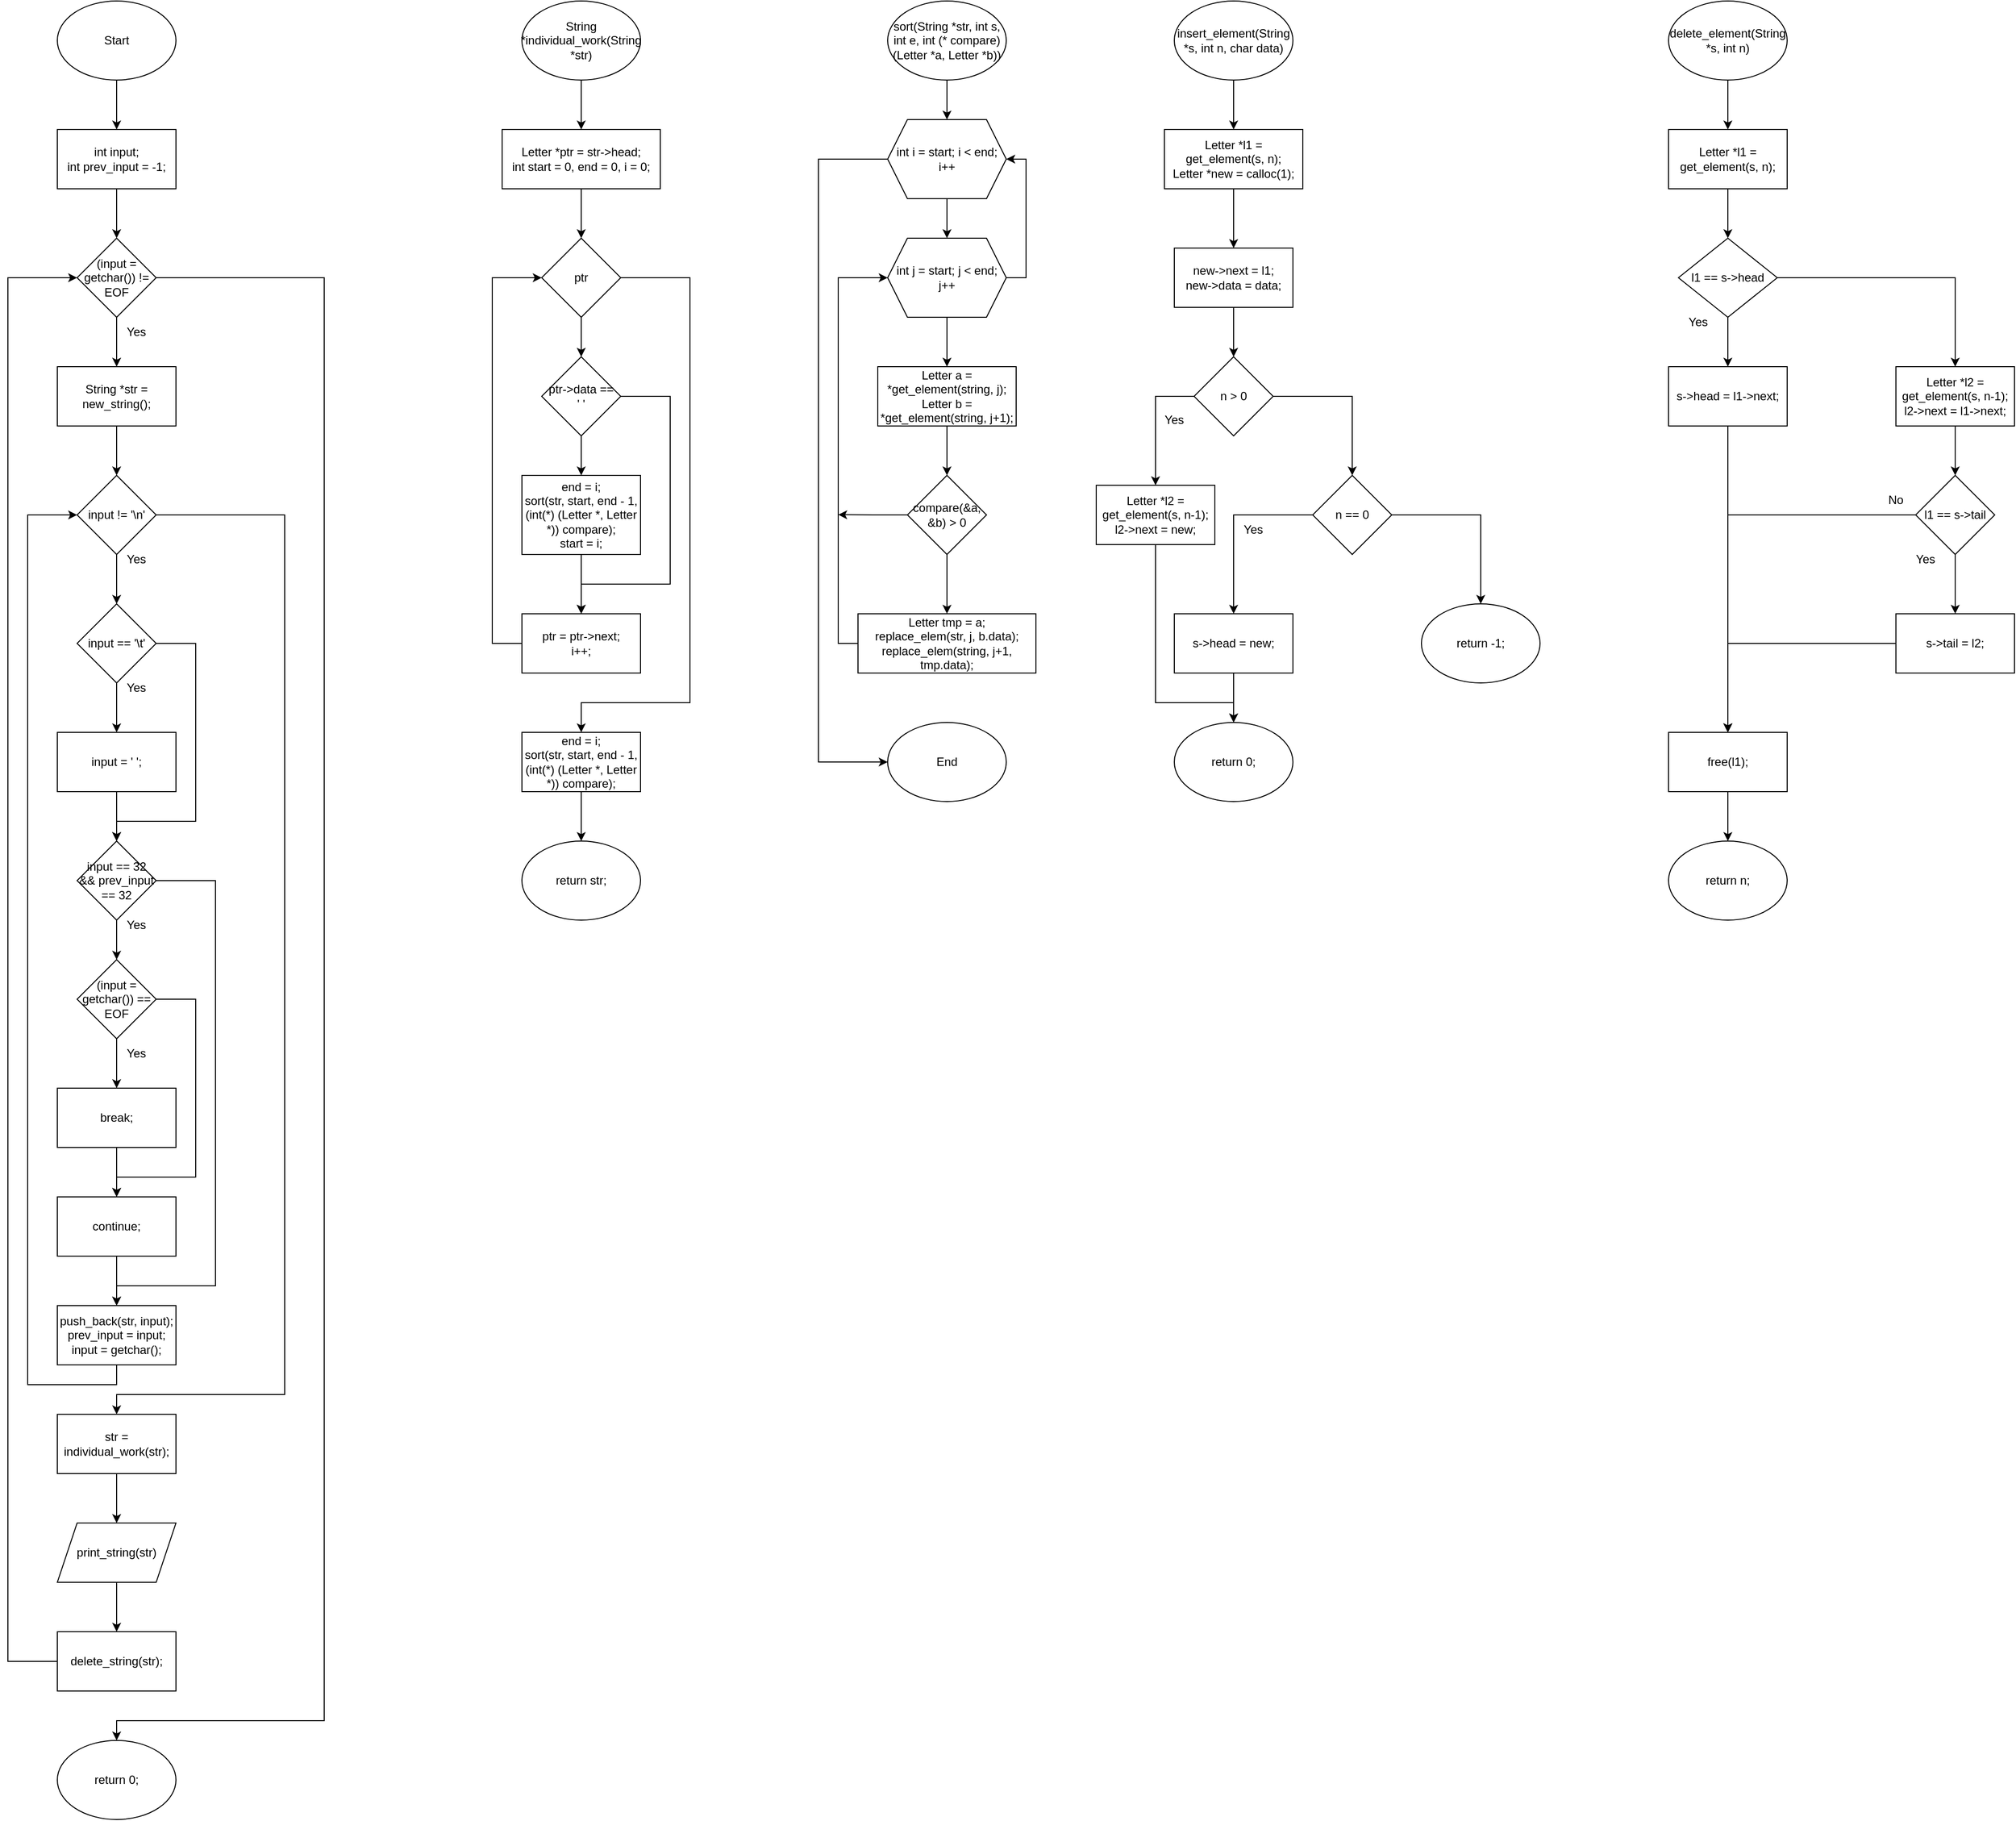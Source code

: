 <mxfile version="20.7.4" type="github">
  <diagram id="Y2vHarJacgxoCaG1EZnM" name="Страница 1">
    <mxGraphModel dx="613" dy="662" grid="1" gridSize="10" guides="1" tooltips="1" connect="1" arrows="1" fold="1" page="1" pageScale="1" pageWidth="827" pageHeight="1169" math="0" shadow="0">
      <root>
        <mxCell id="0" />
        <mxCell id="1" parent="0" />
        <mxCell id="xrbsxQGYiJHUY4e2r1St-13" value="" style="edgeStyle=orthogonalEdgeStyle;rounded=0;orthogonalLoop=1;jettySize=auto;html=1;" edge="1" parent="1" source="xrbsxQGYiJHUY4e2r1St-1" target="xrbsxQGYiJHUY4e2r1St-2">
          <mxGeometry relative="1" as="geometry" />
        </mxCell>
        <mxCell id="xrbsxQGYiJHUY4e2r1St-1" value="Start" style="ellipse;whiteSpace=wrap;html=1;" vertex="1" parent="1">
          <mxGeometry x="70" y="50" width="120" height="80" as="geometry" />
        </mxCell>
        <mxCell id="xrbsxQGYiJHUY4e2r1St-14" value="" style="edgeStyle=orthogonalEdgeStyle;rounded=0;orthogonalLoop=1;jettySize=auto;html=1;" edge="1" parent="1" source="xrbsxQGYiJHUY4e2r1St-2" target="xrbsxQGYiJHUY4e2r1St-3">
          <mxGeometry relative="1" as="geometry" />
        </mxCell>
        <mxCell id="xrbsxQGYiJHUY4e2r1St-2" value="int input;&lt;br&gt;int prev_input = -1;" style="rounded=0;whiteSpace=wrap;html=1;" vertex="1" parent="1">
          <mxGeometry x="70" y="180" width="120" height="60" as="geometry" />
        </mxCell>
        <mxCell id="xrbsxQGYiJHUY4e2r1St-15" value="" style="edgeStyle=orthogonalEdgeStyle;rounded=0;orthogonalLoop=1;jettySize=auto;html=1;" edge="1" parent="1" source="xrbsxQGYiJHUY4e2r1St-3" target="xrbsxQGYiJHUY4e2r1St-4">
          <mxGeometry relative="1" as="geometry" />
        </mxCell>
        <mxCell id="xrbsxQGYiJHUY4e2r1St-42" style="edgeStyle=orthogonalEdgeStyle;rounded=0;orthogonalLoop=1;jettySize=auto;html=1;exitX=1;exitY=0.5;exitDx=0;exitDy=0;entryX=0.5;entryY=0;entryDx=0;entryDy=0;" edge="1" parent="1" source="xrbsxQGYiJHUY4e2r1St-3" target="xrbsxQGYiJHUY4e2r1St-28">
          <mxGeometry relative="1" as="geometry">
            <Array as="points">
              <mxPoint x="340" y="330" />
              <mxPoint x="340" y="1790" />
              <mxPoint x="130" y="1790" />
            </Array>
          </mxGeometry>
        </mxCell>
        <mxCell id="xrbsxQGYiJHUY4e2r1St-3" value="(input = getchar()) != EOF" style="rhombus;whiteSpace=wrap;html=1;" vertex="1" parent="1">
          <mxGeometry x="90" y="290" width="80" height="80" as="geometry" />
        </mxCell>
        <mxCell id="xrbsxQGYiJHUY4e2r1St-16" value="" style="edgeStyle=orthogonalEdgeStyle;rounded=0;orthogonalLoop=1;jettySize=auto;html=1;" edge="1" parent="1" source="xrbsxQGYiJHUY4e2r1St-4" target="xrbsxQGYiJHUY4e2r1St-5">
          <mxGeometry relative="1" as="geometry" />
        </mxCell>
        <mxCell id="xrbsxQGYiJHUY4e2r1St-4" value="String *str = new_string();" style="rounded=0;whiteSpace=wrap;html=1;" vertex="1" parent="1">
          <mxGeometry x="70" y="420" width="120" height="60" as="geometry" />
        </mxCell>
        <mxCell id="xrbsxQGYiJHUY4e2r1St-17" value="" style="edgeStyle=orthogonalEdgeStyle;rounded=0;orthogonalLoop=1;jettySize=auto;html=1;" edge="1" parent="1" source="xrbsxQGYiJHUY4e2r1St-5" target="xrbsxQGYiJHUY4e2r1St-6">
          <mxGeometry relative="1" as="geometry" />
        </mxCell>
        <mxCell id="xrbsxQGYiJHUY4e2r1St-38" style="edgeStyle=orthogonalEdgeStyle;rounded=0;orthogonalLoop=1;jettySize=auto;html=1;exitX=1;exitY=0.5;exitDx=0;exitDy=0;entryX=0.5;entryY=0;entryDx=0;entryDy=0;" edge="1" parent="1" source="xrbsxQGYiJHUY4e2r1St-5" target="xrbsxQGYiJHUY4e2r1St-25">
          <mxGeometry relative="1" as="geometry">
            <Array as="points">
              <mxPoint x="300" y="570" />
              <mxPoint x="300" y="1460" />
              <mxPoint x="130" y="1460" />
            </Array>
          </mxGeometry>
        </mxCell>
        <mxCell id="xrbsxQGYiJHUY4e2r1St-5" value="input != &#39;\n&#39;" style="rhombus;whiteSpace=wrap;html=1;" vertex="1" parent="1">
          <mxGeometry x="90" y="530" width="80" height="80" as="geometry" />
        </mxCell>
        <mxCell id="xrbsxQGYiJHUY4e2r1St-8" value="" style="edgeStyle=orthogonalEdgeStyle;rounded=0;orthogonalLoop=1;jettySize=auto;html=1;" edge="1" parent="1" source="xrbsxQGYiJHUY4e2r1St-6" target="xrbsxQGYiJHUY4e2r1St-7">
          <mxGeometry relative="1" as="geometry" />
        </mxCell>
        <mxCell id="xrbsxQGYiJHUY4e2r1St-18" style="edgeStyle=orthogonalEdgeStyle;rounded=0;orthogonalLoop=1;jettySize=auto;html=1;exitX=1;exitY=0.5;exitDx=0;exitDy=0;entryX=0.5;entryY=0;entryDx=0;entryDy=0;" edge="1" parent="1" source="xrbsxQGYiJHUY4e2r1St-6" target="xrbsxQGYiJHUY4e2r1St-9">
          <mxGeometry relative="1" as="geometry">
            <Array as="points">
              <mxPoint x="210" y="700" />
              <mxPoint x="210" y="880" />
              <mxPoint x="130" y="880" />
            </Array>
          </mxGeometry>
        </mxCell>
        <mxCell id="xrbsxQGYiJHUY4e2r1St-6" value="input == &#39;\t&#39;" style="rhombus;whiteSpace=wrap;html=1;" vertex="1" parent="1">
          <mxGeometry x="90" y="660" width="80" height="80" as="geometry" />
        </mxCell>
        <mxCell id="xrbsxQGYiJHUY4e2r1St-19" value="" style="edgeStyle=orthogonalEdgeStyle;rounded=0;orthogonalLoop=1;jettySize=auto;html=1;" edge="1" parent="1" source="xrbsxQGYiJHUY4e2r1St-7" target="xrbsxQGYiJHUY4e2r1St-9">
          <mxGeometry relative="1" as="geometry" />
        </mxCell>
        <mxCell id="xrbsxQGYiJHUY4e2r1St-7" value="input = &#39; &#39;;" style="rounded=0;whiteSpace=wrap;html=1;" vertex="1" parent="1">
          <mxGeometry x="70" y="790" width="120" height="60" as="geometry" />
        </mxCell>
        <mxCell id="xrbsxQGYiJHUY4e2r1St-20" value="" style="edgeStyle=orthogonalEdgeStyle;rounded=0;orthogonalLoop=1;jettySize=auto;html=1;" edge="1" parent="1" source="xrbsxQGYiJHUY4e2r1St-9" target="xrbsxQGYiJHUY4e2r1St-10">
          <mxGeometry relative="1" as="geometry" />
        </mxCell>
        <mxCell id="xrbsxQGYiJHUY4e2r1St-33" style="edgeStyle=orthogonalEdgeStyle;rounded=0;orthogonalLoop=1;jettySize=auto;html=1;exitX=1;exitY=0.5;exitDx=0;exitDy=0;entryX=0.5;entryY=0;entryDx=0;entryDy=0;" edge="1" parent="1" source="xrbsxQGYiJHUY4e2r1St-9" target="xrbsxQGYiJHUY4e2r1St-24">
          <mxGeometry relative="1" as="geometry">
            <Array as="points">
              <mxPoint x="230" y="940" />
              <mxPoint x="230" y="1350" />
              <mxPoint x="130" y="1350" />
            </Array>
          </mxGeometry>
        </mxCell>
        <mxCell id="xrbsxQGYiJHUY4e2r1St-9" value="input == 32 &amp;amp;&amp;amp; prev_input == 32" style="rhombus;whiteSpace=wrap;html=1;" vertex="1" parent="1">
          <mxGeometry x="90" y="900" width="80" height="80" as="geometry" />
        </mxCell>
        <mxCell id="xrbsxQGYiJHUY4e2r1St-21" value="" style="edgeStyle=orthogonalEdgeStyle;rounded=0;orthogonalLoop=1;jettySize=auto;html=1;" edge="1" parent="1" source="xrbsxQGYiJHUY4e2r1St-10" target="xrbsxQGYiJHUY4e2r1St-11">
          <mxGeometry relative="1" as="geometry" />
        </mxCell>
        <mxCell id="xrbsxQGYiJHUY4e2r1St-22" style="edgeStyle=orthogonalEdgeStyle;rounded=0;orthogonalLoop=1;jettySize=auto;html=1;exitX=1;exitY=0.5;exitDx=0;exitDy=0;entryX=0.5;entryY=0;entryDx=0;entryDy=0;" edge="1" parent="1" source="xrbsxQGYiJHUY4e2r1St-10" target="xrbsxQGYiJHUY4e2r1St-12">
          <mxGeometry relative="1" as="geometry">
            <Array as="points">
              <mxPoint x="210" y="1060" />
              <mxPoint x="210" y="1240" />
              <mxPoint x="130" y="1240" />
            </Array>
          </mxGeometry>
        </mxCell>
        <mxCell id="xrbsxQGYiJHUY4e2r1St-10" value="(input = getchar()) == EOF" style="rhombus;whiteSpace=wrap;html=1;" vertex="1" parent="1">
          <mxGeometry x="90" y="1020" width="80" height="80" as="geometry" />
        </mxCell>
        <mxCell id="xrbsxQGYiJHUY4e2r1St-23" value="" style="edgeStyle=orthogonalEdgeStyle;rounded=0;orthogonalLoop=1;jettySize=auto;html=1;" edge="1" parent="1" source="xrbsxQGYiJHUY4e2r1St-11" target="xrbsxQGYiJHUY4e2r1St-12">
          <mxGeometry relative="1" as="geometry" />
        </mxCell>
        <mxCell id="xrbsxQGYiJHUY4e2r1St-11" value="break;" style="rounded=0;whiteSpace=wrap;html=1;" vertex="1" parent="1">
          <mxGeometry x="70" y="1150" width="120" height="60" as="geometry" />
        </mxCell>
        <mxCell id="xrbsxQGYiJHUY4e2r1St-34" value="" style="edgeStyle=orthogonalEdgeStyle;rounded=0;orthogonalLoop=1;jettySize=auto;html=1;" edge="1" parent="1" source="xrbsxQGYiJHUY4e2r1St-12" target="xrbsxQGYiJHUY4e2r1St-24">
          <mxGeometry relative="1" as="geometry" />
        </mxCell>
        <mxCell id="xrbsxQGYiJHUY4e2r1St-12" value="continue;" style="rounded=0;whiteSpace=wrap;html=1;" vertex="1" parent="1">
          <mxGeometry x="70" y="1260" width="120" height="60" as="geometry" />
        </mxCell>
        <mxCell id="xrbsxQGYiJHUY4e2r1St-37" style="edgeStyle=orthogonalEdgeStyle;rounded=0;orthogonalLoop=1;jettySize=auto;html=1;exitX=0.5;exitY=1;exitDx=0;exitDy=0;entryX=0;entryY=0.5;entryDx=0;entryDy=0;" edge="1" parent="1" source="xrbsxQGYiJHUY4e2r1St-24" target="xrbsxQGYiJHUY4e2r1St-5">
          <mxGeometry relative="1" as="geometry">
            <Array as="points">
              <mxPoint x="130" y="1450" />
              <mxPoint x="40" y="1450" />
              <mxPoint x="40" y="570" />
            </Array>
          </mxGeometry>
        </mxCell>
        <mxCell id="xrbsxQGYiJHUY4e2r1St-24" value="push_back(str, input);&lt;br&gt;prev_input = input;&lt;br&gt;input = getchar();" style="rounded=0;whiteSpace=wrap;html=1;" vertex="1" parent="1">
          <mxGeometry x="70" y="1370" width="120" height="60" as="geometry" />
        </mxCell>
        <mxCell id="xrbsxQGYiJHUY4e2r1St-39" value="" style="edgeStyle=orthogonalEdgeStyle;rounded=0;orthogonalLoop=1;jettySize=auto;html=1;" edge="1" parent="1" source="xrbsxQGYiJHUY4e2r1St-25" target="xrbsxQGYiJHUY4e2r1St-26">
          <mxGeometry relative="1" as="geometry" />
        </mxCell>
        <mxCell id="xrbsxQGYiJHUY4e2r1St-25" value="str = individual_work(str);" style="rounded=0;whiteSpace=wrap;html=1;" vertex="1" parent="1">
          <mxGeometry x="70" y="1480" width="120" height="60" as="geometry" />
        </mxCell>
        <mxCell id="xrbsxQGYiJHUY4e2r1St-40" value="" style="edgeStyle=orthogonalEdgeStyle;rounded=0;orthogonalLoop=1;jettySize=auto;html=1;" edge="1" parent="1" source="xrbsxQGYiJHUY4e2r1St-26" target="xrbsxQGYiJHUY4e2r1St-27">
          <mxGeometry relative="1" as="geometry" />
        </mxCell>
        <mxCell id="xrbsxQGYiJHUY4e2r1St-26" value="print_string(str)" style="shape=parallelogram;perimeter=parallelogramPerimeter;whiteSpace=wrap;html=1;fixedSize=1;" vertex="1" parent="1">
          <mxGeometry x="70" y="1590" width="120" height="60" as="geometry" />
        </mxCell>
        <mxCell id="xrbsxQGYiJHUY4e2r1St-41" style="edgeStyle=orthogonalEdgeStyle;rounded=0;orthogonalLoop=1;jettySize=auto;html=1;exitX=0;exitY=0.5;exitDx=0;exitDy=0;entryX=0;entryY=0.5;entryDx=0;entryDy=0;" edge="1" parent="1" source="xrbsxQGYiJHUY4e2r1St-27" target="xrbsxQGYiJHUY4e2r1St-3">
          <mxGeometry relative="1" as="geometry">
            <Array as="points">
              <mxPoint x="20" y="1730" />
              <mxPoint x="20" y="330" />
            </Array>
          </mxGeometry>
        </mxCell>
        <mxCell id="xrbsxQGYiJHUY4e2r1St-27" value="delete_string(str);" style="rounded=0;whiteSpace=wrap;html=1;" vertex="1" parent="1">
          <mxGeometry x="70" y="1700" width="120" height="60" as="geometry" />
        </mxCell>
        <mxCell id="xrbsxQGYiJHUY4e2r1St-28" value="return 0;" style="ellipse;whiteSpace=wrap;html=1;" vertex="1" parent="1">
          <mxGeometry x="70" y="1810" width="120" height="80" as="geometry" />
        </mxCell>
        <mxCell id="xrbsxQGYiJHUY4e2r1St-29" value="Yes" style="text;html=1;strokeColor=none;fillColor=none;align=center;verticalAlign=middle;whiteSpace=wrap;rounded=0;" vertex="1" parent="1">
          <mxGeometry x="120" y="730" width="60" height="30" as="geometry" />
        </mxCell>
        <mxCell id="xrbsxQGYiJHUY4e2r1St-30" value="Yes" style="text;html=1;strokeColor=none;fillColor=none;align=center;verticalAlign=middle;whiteSpace=wrap;rounded=0;" vertex="1" parent="1">
          <mxGeometry x="120" y="600" width="60" height="30" as="geometry" />
        </mxCell>
        <mxCell id="xrbsxQGYiJHUY4e2r1St-31" value="Yes" style="text;html=1;strokeColor=none;fillColor=none;align=center;verticalAlign=middle;whiteSpace=wrap;rounded=0;" vertex="1" parent="1">
          <mxGeometry x="120" y="370" width="60" height="30" as="geometry" />
        </mxCell>
        <mxCell id="xrbsxQGYiJHUY4e2r1St-35" value="Yes" style="text;html=1;strokeColor=none;fillColor=none;align=center;verticalAlign=middle;whiteSpace=wrap;rounded=0;" vertex="1" parent="1">
          <mxGeometry x="120" y="970" width="60" height="30" as="geometry" />
        </mxCell>
        <mxCell id="xrbsxQGYiJHUY4e2r1St-36" value="Yes" style="text;html=1;strokeColor=none;fillColor=none;align=center;verticalAlign=middle;whiteSpace=wrap;rounded=0;" vertex="1" parent="1">
          <mxGeometry x="120" y="1100" width="60" height="30" as="geometry" />
        </mxCell>
        <mxCell id="xrbsxQGYiJHUY4e2r1St-52" value="" style="edgeStyle=orthogonalEdgeStyle;rounded=0;orthogonalLoop=1;jettySize=auto;html=1;" edge="1" parent="1" source="xrbsxQGYiJHUY4e2r1St-43" target="xrbsxQGYiJHUY4e2r1St-44">
          <mxGeometry relative="1" as="geometry" />
        </mxCell>
        <mxCell id="xrbsxQGYiJHUY4e2r1St-43" value="String *individual_work(String *str)" style="ellipse;whiteSpace=wrap;html=1;" vertex="1" parent="1">
          <mxGeometry x="540" y="50" width="120" height="80" as="geometry" />
        </mxCell>
        <mxCell id="xrbsxQGYiJHUY4e2r1St-53" value="" style="edgeStyle=orthogonalEdgeStyle;rounded=0;orthogonalLoop=1;jettySize=auto;html=1;" edge="1" parent="1" source="xrbsxQGYiJHUY4e2r1St-44" target="xrbsxQGYiJHUY4e2r1St-45">
          <mxGeometry relative="1" as="geometry" />
        </mxCell>
        <mxCell id="xrbsxQGYiJHUY4e2r1St-44" value="Letter *ptr = str-&amp;gt;head;&lt;br&gt;int start = 0, end = 0, i = 0;" style="rounded=0;whiteSpace=wrap;html=1;" vertex="1" parent="1">
          <mxGeometry x="520" y="180" width="160" height="60" as="geometry" />
        </mxCell>
        <mxCell id="xrbsxQGYiJHUY4e2r1St-51" value="" style="edgeStyle=orthogonalEdgeStyle;rounded=0;orthogonalLoop=1;jettySize=auto;html=1;" edge="1" parent="1" source="xrbsxQGYiJHUY4e2r1St-45" target="xrbsxQGYiJHUY4e2r1St-46">
          <mxGeometry relative="1" as="geometry" />
        </mxCell>
        <mxCell id="xrbsxQGYiJHUY4e2r1St-57" style="edgeStyle=orthogonalEdgeStyle;rounded=0;orthogonalLoop=1;jettySize=auto;html=1;exitX=1;exitY=0.5;exitDx=0;exitDy=0;entryX=0.5;entryY=0;entryDx=0;entryDy=0;" edge="1" parent="1" source="xrbsxQGYiJHUY4e2r1St-45" target="xrbsxQGYiJHUY4e2r1St-56">
          <mxGeometry relative="1" as="geometry">
            <Array as="points">
              <mxPoint x="710" y="330" />
              <mxPoint x="710" y="760" />
              <mxPoint x="600" y="760" />
            </Array>
          </mxGeometry>
        </mxCell>
        <mxCell id="xrbsxQGYiJHUY4e2r1St-45" value="ptr" style="rhombus;whiteSpace=wrap;html=1;" vertex="1" parent="1">
          <mxGeometry x="560" y="290" width="80" height="80" as="geometry" />
        </mxCell>
        <mxCell id="xrbsxQGYiJHUY4e2r1St-48" value="" style="edgeStyle=orthogonalEdgeStyle;rounded=0;orthogonalLoop=1;jettySize=auto;html=1;" edge="1" parent="1" source="xrbsxQGYiJHUY4e2r1St-46" target="xrbsxQGYiJHUY4e2r1St-47">
          <mxGeometry relative="1" as="geometry" />
        </mxCell>
        <mxCell id="xrbsxQGYiJHUY4e2r1St-50" style="edgeStyle=orthogonalEdgeStyle;rounded=0;orthogonalLoop=1;jettySize=auto;html=1;exitX=1;exitY=0.5;exitDx=0;exitDy=0;entryX=0.5;entryY=0;entryDx=0;entryDy=0;" edge="1" parent="1" source="xrbsxQGYiJHUY4e2r1St-46" target="xrbsxQGYiJHUY4e2r1St-49">
          <mxGeometry relative="1" as="geometry">
            <Array as="points">
              <mxPoint x="690" y="450" />
              <mxPoint x="690" y="640" />
              <mxPoint x="600" y="640" />
            </Array>
          </mxGeometry>
        </mxCell>
        <mxCell id="xrbsxQGYiJHUY4e2r1St-46" value="ptr-&amp;gt;data ==&lt;br&gt;&#39; &#39;" style="rhombus;whiteSpace=wrap;html=1;" vertex="1" parent="1">
          <mxGeometry x="560" y="410" width="80" height="80" as="geometry" />
        </mxCell>
        <mxCell id="xrbsxQGYiJHUY4e2r1St-54" value="" style="edgeStyle=orthogonalEdgeStyle;rounded=0;orthogonalLoop=1;jettySize=auto;html=1;" edge="1" parent="1" source="xrbsxQGYiJHUY4e2r1St-47" target="xrbsxQGYiJHUY4e2r1St-49">
          <mxGeometry relative="1" as="geometry" />
        </mxCell>
        <mxCell id="xrbsxQGYiJHUY4e2r1St-47" value="end = i;&lt;br&gt;sort(str, start, end - 1, (int(*) (Letter *, Letter *)) compare);&lt;br&gt;start = i;" style="rounded=0;whiteSpace=wrap;html=1;" vertex="1" parent="1">
          <mxGeometry x="540" y="530" width="120" height="80" as="geometry" />
        </mxCell>
        <mxCell id="xrbsxQGYiJHUY4e2r1St-55" style="edgeStyle=orthogonalEdgeStyle;rounded=0;orthogonalLoop=1;jettySize=auto;html=1;exitX=0;exitY=0.5;exitDx=0;exitDy=0;entryX=0;entryY=0.5;entryDx=0;entryDy=0;" edge="1" parent="1" source="xrbsxQGYiJHUY4e2r1St-49" target="xrbsxQGYiJHUY4e2r1St-45">
          <mxGeometry relative="1" as="geometry">
            <Array as="points">
              <mxPoint x="510" y="700" />
              <mxPoint x="510" y="330" />
            </Array>
          </mxGeometry>
        </mxCell>
        <mxCell id="xrbsxQGYiJHUY4e2r1St-49" value="ptr = ptr-&amp;gt;next;&lt;br&gt;i++;" style="rounded=0;whiteSpace=wrap;html=1;" vertex="1" parent="1">
          <mxGeometry x="540" y="670" width="120" height="60" as="geometry" />
        </mxCell>
        <mxCell id="xrbsxQGYiJHUY4e2r1St-59" value="" style="edgeStyle=orthogonalEdgeStyle;rounded=0;orthogonalLoop=1;jettySize=auto;html=1;" edge="1" parent="1" source="xrbsxQGYiJHUY4e2r1St-56" target="xrbsxQGYiJHUY4e2r1St-58">
          <mxGeometry relative="1" as="geometry" />
        </mxCell>
        <mxCell id="xrbsxQGYiJHUY4e2r1St-56" value="end = i;&lt;br&gt;sort(str, start, end - 1, (int(*) (Letter *, Letter *)) compare);" style="rounded=0;whiteSpace=wrap;html=1;" vertex="1" parent="1">
          <mxGeometry x="540" y="790" width="120" height="60" as="geometry" />
        </mxCell>
        <mxCell id="xrbsxQGYiJHUY4e2r1St-58" value="return str;" style="ellipse;whiteSpace=wrap;html=1;" vertex="1" parent="1">
          <mxGeometry x="540" y="900" width="120" height="80" as="geometry" />
        </mxCell>
        <mxCell id="xrbsxQGYiJHUY4e2r1St-67" value="" style="edgeStyle=orthogonalEdgeStyle;rounded=0;orthogonalLoop=1;jettySize=auto;html=1;" edge="1" parent="1" source="xrbsxQGYiJHUY4e2r1St-60" target="xrbsxQGYiJHUY4e2r1St-61">
          <mxGeometry relative="1" as="geometry" />
        </mxCell>
        <mxCell id="xrbsxQGYiJHUY4e2r1St-60" value="sort(String *str, int s, int e, int (* compare) (Letter *a, Letter *b))" style="ellipse;whiteSpace=wrap;html=1;" vertex="1" parent="1">
          <mxGeometry x="910" y="50" width="120" height="80" as="geometry" />
        </mxCell>
        <mxCell id="xrbsxQGYiJHUY4e2r1St-68" value="" style="edgeStyle=orthogonalEdgeStyle;rounded=0;orthogonalLoop=1;jettySize=auto;html=1;" edge="1" parent="1" source="xrbsxQGYiJHUY4e2r1St-61" target="xrbsxQGYiJHUY4e2r1St-62">
          <mxGeometry relative="1" as="geometry" />
        </mxCell>
        <mxCell id="xrbsxQGYiJHUY4e2r1St-76" style="edgeStyle=orthogonalEdgeStyle;rounded=0;orthogonalLoop=1;jettySize=auto;html=1;exitX=0;exitY=0.5;exitDx=0;exitDy=0;entryX=0;entryY=0.5;entryDx=0;entryDy=0;" edge="1" parent="1" source="xrbsxQGYiJHUY4e2r1St-61" target="xrbsxQGYiJHUY4e2r1St-75">
          <mxGeometry relative="1" as="geometry">
            <Array as="points">
              <mxPoint x="840" y="210" />
              <mxPoint x="840" y="820" />
            </Array>
          </mxGeometry>
        </mxCell>
        <mxCell id="xrbsxQGYiJHUY4e2r1St-61" value="int i = start; i &amp;lt; end; i++" style="shape=hexagon;perimeter=hexagonPerimeter2;whiteSpace=wrap;html=1;fixedSize=1;" vertex="1" parent="1">
          <mxGeometry x="910" y="170" width="120" height="80" as="geometry" />
        </mxCell>
        <mxCell id="xrbsxQGYiJHUY4e2r1St-69" value="" style="edgeStyle=orthogonalEdgeStyle;rounded=0;orthogonalLoop=1;jettySize=auto;html=1;" edge="1" parent="1" source="xrbsxQGYiJHUY4e2r1St-62" target="xrbsxQGYiJHUY4e2r1St-63">
          <mxGeometry relative="1" as="geometry" />
        </mxCell>
        <mxCell id="xrbsxQGYiJHUY4e2r1St-73" style="edgeStyle=orthogonalEdgeStyle;rounded=0;orthogonalLoop=1;jettySize=auto;html=1;exitX=1;exitY=0.5;exitDx=0;exitDy=0;entryX=1;entryY=0.5;entryDx=0;entryDy=0;" edge="1" parent="1" source="xrbsxQGYiJHUY4e2r1St-62" target="xrbsxQGYiJHUY4e2r1St-61">
          <mxGeometry relative="1" as="geometry" />
        </mxCell>
        <mxCell id="xrbsxQGYiJHUY4e2r1St-62" value="int j = start; j &amp;lt; end; j++" style="shape=hexagon;perimeter=hexagonPerimeter2;whiteSpace=wrap;html=1;fixedSize=1;" vertex="1" parent="1">
          <mxGeometry x="910" y="290" width="120" height="80" as="geometry" />
        </mxCell>
        <mxCell id="xrbsxQGYiJHUY4e2r1St-70" value="" style="edgeStyle=orthogonalEdgeStyle;rounded=0;orthogonalLoop=1;jettySize=auto;html=1;" edge="1" parent="1" source="xrbsxQGYiJHUY4e2r1St-63" target="xrbsxQGYiJHUY4e2r1St-64">
          <mxGeometry relative="1" as="geometry" />
        </mxCell>
        <mxCell id="xrbsxQGYiJHUY4e2r1St-63" value="Letter a = *get_element(string, j);&lt;br&gt;Letter b = *get_element(string, j+1);" style="rounded=0;whiteSpace=wrap;html=1;" vertex="1" parent="1">
          <mxGeometry x="900" y="420" width="140" height="60" as="geometry" />
        </mxCell>
        <mxCell id="xrbsxQGYiJHUY4e2r1St-66" value="" style="edgeStyle=orthogonalEdgeStyle;rounded=0;orthogonalLoop=1;jettySize=auto;html=1;" edge="1" parent="1" source="xrbsxQGYiJHUY4e2r1St-64" target="xrbsxQGYiJHUY4e2r1St-65">
          <mxGeometry relative="1" as="geometry" />
        </mxCell>
        <mxCell id="xrbsxQGYiJHUY4e2r1St-72" style="edgeStyle=orthogonalEdgeStyle;rounded=0;orthogonalLoop=1;jettySize=auto;html=1;exitX=0;exitY=0.5;exitDx=0;exitDy=0;" edge="1" parent="1" source="xrbsxQGYiJHUY4e2r1St-64">
          <mxGeometry relative="1" as="geometry">
            <mxPoint x="860" y="569.765" as="targetPoint" />
          </mxGeometry>
        </mxCell>
        <mxCell id="xrbsxQGYiJHUY4e2r1St-64" value="compare(&amp;amp;a, &amp;amp;b) &amp;gt; 0" style="rhombus;whiteSpace=wrap;html=1;" vertex="1" parent="1">
          <mxGeometry x="930" y="530" width="80" height="80" as="geometry" />
        </mxCell>
        <mxCell id="xrbsxQGYiJHUY4e2r1St-71" style="edgeStyle=orthogonalEdgeStyle;rounded=0;orthogonalLoop=1;jettySize=auto;html=1;exitX=0;exitY=0.5;exitDx=0;exitDy=0;entryX=0;entryY=0.5;entryDx=0;entryDy=0;" edge="1" parent="1" source="xrbsxQGYiJHUY4e2r1St-65" target="xrbsxQGYiJHUY4e2r1St-62">
          <mxGeometry relative="1" as="geometry" />
        </mxCell>
        <mxCell id="xrbsxQGYiJHUY4e2r1St-65" value="Letter tmp = a;&lt;br&gt;replace_elem(str, j, b.data);&lt;br&gt;replace_elem(string, j+1, tmp.data);" style="rounded=0;whiteSpace=wrap;html=1;" vertex="1" parent="1">
          <mxGeometry x="880" y="670" width="180" height="60" as="geometry" />
        </mxCell>
        <mxCell id="xrbsxQGYiJHUY4e2r1St-75" value="End" style="ellipse;whiteSpace=wrap;html=1;" vertex="1" parent="1">
          <mxGeometry x="910" y="780" width="120" height="80" as="geometry" />
        </mxCell>
        <mxCell id="xrbsxQGYiJHUY4e2r1St-87" value="" style="edgeStyle=orthogonalEdgeStyle;rounded=0;orthogonalLoop=1;jettySize=auto;html=1;" edge="1" parent="1" source="xrbsxQGYiJHUY4e2r1St-77" target="xrbsxQGYiJHUY4e2r1St-78">
          <mxGeometry relative="1" as="geometry" />
        </mxCell>
        <mxCell id="xrbsxQGYiJHUY4e2r1St-77" value="insert_element(String *s, int n, char data)" style="ellipse;whiteSpace=wrap;html=1;" vertex="1" parent="1">
          <mxGeometry x="1200" y="50" width="120" height="80" as="geometry" />
        </mxCell>
        <mxCell id="xrbsxQGYiJHUY4e2r1St-88" value="" style="edgeStyle=orthogonalEdgeStyle;rounded=0;orthogonalLoop=1;jettySize=auto;html=1;" edge="1" parent="1" source="xrbsxQGYiJHUY4e2r1St-78" target="xrbsxQGYiJHUY4e2r1St-79">
          <mxGeometry relative="1" as="geometry" />
        </mxCell>
        <mxCell id="xrbsxQGYiJHUY4e2r1St-78" value="Letter *l1 = get_element(s, n);&lt;br&gt;Letter *new = calloc(1);" style="rounded=0;whiteSpace=wrap;html=1;" vertex="1" parent="1">
          <mxGeometry x="1190" y="180" width="140" height="60" as="geometry" />
        </mxCell>
        <mxCell id="xrbsxQGYiJHUY4e2r1St-89" value="" style="edgeStyle=orthogonalEdgeStyle;rounded=0;orthogonalLoop=1;jettySize=auto;html=1;" edge="1" parent="1" source="xrbsxQGYiJHUY4e2r1St-79" target="xrbsxQGYiJHUY4e2r1St-80">
          <mxGeometry relative="1" as="geometry" />
        </mxCell>
        <mxCell id="xrbsxQGYiJHUY4e2r1St-79" value="new-&amp;gt;next = l1;&lt;br&gt;new-&amp;gt;data = data;" style="rounded=0;whiteSpace=wrap;html=1;" vertex="1" parent="1">
          <mxGeometry x="1200" y="300" width="120" height="60" as="geometry" />
        </mxCell>
        <mxCell id="xrbsxQGYiJHUY4e2r1St-90" style="edgeStyle=orthogonalEdgeStyle;rounded=0;orthogonalLoop=1;jettySize=auto;html=1;exitX=0;exitY=0.5;exitDx=0;exitDy=0;entryX=0.5;entryY=0;entryDx=0;entryDy=0;" edge="1" parent="1" source="xrbsxQGYiJHUY4e2r1St-80" target="xrbsxQGYiJHUY4e2r1St-81">
          <mxGeometry relative="1" as="geometry" />
        </mxCell>
        <mxCell id="xrbsxQGYiJHUY4e2r1St-91" style="edgeStyle=orthogonalEdgeStyle;rounded=0;orthogonalLoop=1;jettySize=auto;html=1;exitX=1;exitY=0.5;exitDx=0;exitDy=0;entryX=0.5;entryY=0;entryDx=0;entryDy=0;" edge="1" parent="1" source="xrbsxQGYiJHUY4e2r1St-80" target="xrbsxQGYiJHUY4e2r1St-82">
          <mxGeometry relative="1" as="geometry" />
        </mxCell>
        <mxCell id="xrbsxQGYiJHUY4e2r1St-80" value="n &amp;gt; 0" style="rhombus;whiteSpace=wrap;html=1;" vertex="1" parent="1">
          <mxGeometry x="1220" y="410" width="80" height="80" as="geometry" />
        </mxCell>
        <mxCell id="xrbsxQGYiJHUY4e2r1St-97" style="edgeStyle=orthogonalEdgeStyle;rounded=0;orthogonalLoop=1;jettySize=auto;html=1;exitX=0.5;exitY=1;exitDx=0;exitDy=0;entryX=0.5;entryY=0;entryDx=0;entryDy=0;" edge="1" parent="1" source="xrbsxQGYiJHUY4e2r1St-81" target="xrbsxQGYiJHUY4e2r1St-86">
          <mxGeometry relative="1" as="geometry">
            <Array as="points">
              <mxPoint x="1181" y="760" />
              <mxPoint x="1260" y="760" />
            </Array>
          </mxGeometry>
        </mxCell>
        <mxCell id="xrbsxQGYiJHUY4e2r1St-81" value="Letter *l2 = get_element(s, n-1);&lt;br&gt;l2-&amp;gt;next = new;" style="rounded=0;whiteSpace=wrap;html=1;" vertex="1" parent="1">
          <mxGeometry x="1121" y="540" width="120" height="60" as="geometry" />
        </mxCell>
        <mxCell id="xrbsxQGYiJHUY4e2r1St-94" style="edgeStyle=orthogonalEdgeStyle;rounded=0;orthogonalLoop=1;jettySize=auto;html=1;exitX=0;exitY=0.5;exitDx=0;exitDy=0;entryX=0.5;entryY=0;entryDx=0;entryDy=0;" edge="1" parent="1" source="xrbsxQGYiJHUY4e2r1St-82" target="xrbsxQGYiJHUY4e2r1St-83">
          <mxGeometry relative="1" as="geometry" />
        </mxCell>
        <mxCell id="xrbsxQGYiJHUY4e2r1St-95" style="edgeStyle=orthogonalEdgeStyle;rounded=0;orthogonalLoop=1;jettySize=auto;html=1;exitX=1;exitY=0.5;exitDx=0;exitDy=0;entryX=0.5;entryY=0;entryDx=0;entryDy=0;" edge="1" parent="1" source="xrbsxQGYiJHUY4e2r1St-82" target="xrbsxQGYiJHUY4e2r1St-85">
          <mxGeometry relative="1" as="geometry" />
        </mxCell>
        <mxCell id="xrbsxQGYiJHUY4e2r1St-82" value="n == 0" style="rhombus;whiteSpace=wrap;html=1;" vertex="1" parent="1">
          <mxGeometry x="1340" y="530" width="80" height="80" as="geometry" />
        </mxCell>
        <mxCell id="xrbsxQGYiJHUY4e2r1St-96" value="" style="edgeStyle=orthogonalEdgeStyle;rounded=0;orthogonalLoop=1;jettySize=auto;html=1;" edge="1" parent="1" source="xrbsxQGYiJHUY4e2r1St-83" target="xrbsxQGYiJHUY4e2r1St-86">
          <mxGeometry relative="1" as="geometry" />
        </mxCell>
        <mxCell id="xrbsxQGYiJHUY4e2r1St-83" value="s-&amp;gt;head = new;" style="rounded=0;whiteSpace=wrap;html=1;" vertex="1" parent="1">
          <mxGeometry x="1200" y="670" width="120" height="60" as="geometry" />
        </mxCell>
        <mxCell id="xrbsxQGYiJHUY4e2r1St-85" value="return -1;" style="ellipse;whiteSpace=wrap;html=1;" vertex="1" parent="1">
          <mxGeometry x="1450" y="660" width="120" height="80" as="geometry" />
        </mxCell>
        <mxCell id="xrbsxQGYiJHUY4e2r1St-86" value="return 0;" style="ellipse;whiteSpace=wrap;html=1;" vertex="1" parent="1">
          <mxGeometry x="1200" y="780" width="120" height="80" as="geometry" />
        </mxCell>
        <mxCell id="xrbsxQGYiJHUY4e2r1St-100" value="Yes" style="text;html=1;strokeColor=none;fillColor=none;align=center;verticalAlign=middle;whiteSpace=wrap;rounded=0;" vertex="1" parent="1">
          <mxGeometry x="1170" y="459" width="60" height="30" as="geometry" />
        </mxCell>
        <mxCell id="xrbsxQGYiJHUY4e2r1St-101" value="Yes" style="text;html=1;strokeColor=none;fillColor=none;align=center;verticalAlign=middle;whiteSpace=wrap;rounded=0;" vertex="1" parent="1">
          <mxGeometry x="1250" y="570" width="60" height="30" as="geometry" />
        </mxCell>
        <mxCell id="xrbsxQGYiJHUY4e2r1St-109" value="" style="edgeStyle=orthogonalEdgeStyle;rounded=0;orthogonalLoop=1;jettySize=auto;html=1;" edge="1" parent="1" source="xrbsxQGYiJHUY4e2r1St-102" target="xrbsxQGYiJHUY4e2r1St-103">
          <mxGeometry relative="1" as="geometry" />
        </mxCell>
        <mxCell id="xrbsxQGYiJHUY4e2r1St-102" value="delete_element(String *s, int n)" style="ellipse;whiteSpace=wrap;html=1;" vertex="1" parent="1">
          <mxGeometry x="1700" y="50" width="120" height="80" as="geometry" />
        </mxCell>
        <mxCell id="xrbsxQGYiJHUY4e2r1St-108" value="" style="edgeStyle=orthogonalEdgeStyle;rounded=0;orthogonalLoop=1;jettySize=auto;html=1;" edge="1" parent="1" source="xrbsxQGYiJHUY4e2r1St-103" target="xrbsxQGYiJHUY4e2r1St-104">
          <mxGeometry relative="1" as="geometry" />
        </mxCell>
        <mxCell id="xrbsxQGYiJHUY4e2r1St-103" value="Letter *l1 = get_element(s, n);" style="rounded=0;whiteSpace=wrap;html=1;" vertex="1" parent="1">
          <mxGeometry x="1700" y="180" width="120" height="60" as="geometry" />
        </mxCell>
        <mxCell id="xrbsxQGYiJHUY4e2r1St-107" value="" style="edgeStyle=orthogonalEdgeStyle;rounded=0;orthogonalLoop=1;jettySize=auto;html=1;" edge="1" parent="1" source="xrbsxQGYiJHUY4e2r1St-104" target="xrbsxQGYiJHUY4e2r1St-105">
          <mxGeometry relative="1" as="geometry" />
        </mxCell>
        <mxCell id="xrbsxQGYiJHUY4e2r1St-110" style="edgeStyle=orthogonalEdgeStyle;rounded=0;orthogonalLoop=1;jettySize=auto;html=1;exitX=1;exitY=0.5;exitDx=0;exitDy=0;entryX=0.5;entryY=0;entryDx=0;entryDy=0;" edge="1" parent="1" source="xrbsxQGYiJHUY4e2r1St-104" target="xrbsxQGYiJHUY4e2r1St-106">
          <mxGeometry relative="1" as="geometry" />
        </mxCell>
        <mxCell id="xrbsxQGYiJHUY4e2r1St-104" value="l1 == s-&amp;gt;head" style="rhombus;whiteSpace=wrap;html=1;" vertex="1" parent="1">
          <mxGeometry x="1710" y="290" width="100" height="80" as="geometry" />
        </mxCell>
        <mxCell id="xrbsxQGYiJHUY4e2r1St-118" style="edgeStyle=orthogonalEdgeStyle;rounded=0;orthogonalLoop=1;jettySize=auto;html=1;exitX=0.5;exitY=1;exitDx=0;exitDy=0;entryX=0.5;entryY=0;entryDx=0;entryDy=0;" edge="1" parent="1" source="xrbsxQGYiJHUY4e2r1St-105" target="xrbsxQGYiJHUY4e2r1St-116">
          <mxGeometry relative="1" as="geometry" />
        </mxCell>
        <mxCell id="xrbsxQGYiJHUY4e2r1St-105" value="s-&amp;gt;head = l1-&amp;gt;next;" style="rounded=0;whiteSpace=wrap;html=1;" vertex="1" parent="1">
          <mxGeometry x="1700" y="420" width="120" height="60" as="geometry" />
        </mxCell>
        <mxCell id="xrbsxQGYiJHUY4e2r1St-113" value="" style="edgeStyle=orthogonalEdgeStyle;rounded=0;orthogonalLoop=1;jettySize=auto;html=1;" edge="1" parent="1" source="xrbsxQGYiJHUY4e2r1St-106" target="xrbsxQGYiJHUY4e2r1St-111">
          <mxGeometry relative="1" as="geometry" />
        </mxCell>
        <mxCell id="xrbsxQGYiJHUY4e2r1St-106" value="Letter *l2 = get_element(s, n-1);&lt;br&gt;l2-&amp;gt;next = l1-&amp;gt;next;" style="rounded=0;whiteSpace=wrap;html=1;" vertex="1" parent="1">
          <mxGeometry x="1930" y="420" width="120" height="60" as="geometry" />
        </mxCell>
        <mxCell id="xrbsxQGYiJHUY4e2r1St-114" value="" style="edgeStyle=orthogonalEdgeStyle;rounded=0;orthogonalLoop=1;jettySize=auto;html=1;" edge="1" parent="1" source="xrbsxQGYiJHUY4e2r1St-111" target="xrbsxQGYiJHUY4e2r1St-112">
          <mxGeometry relative="1" as="geometry" />
        </mxCell>
        <mxCell id="xrbsxQGYiJHUY4e2r1St-121" style="edgeStyle=orthogonalEdgeStyle;rounded=0;orthogonalLoop=1;jettySize=auto;html=1;exitX=0;exitY=0.5;exitDx=0;exitDy=0;entryX=0.5;entryY=0;entryDx=0;entryDy=0;" edge="1" parent="1" source="xrbsxQGYiJHUY4e2r1St-111" target="xrbsxQGYiJHUY4e2r1St-116">
          <mxGeometry relative="1" as="geometry" />
        </mxCell>
        <mxCell id="xrbsxQGYiJHUY4e2r1St-111" value="l1 == s-&amp;gt;tail" style="rhombus;whiteSpace=wrap;html=1;" vertex="1" parent="1">
          <mxGeometry x="1950" y="530" width="80" height="80" as="geometry" />
        </mxCell>
        <mxCell id="xrbsxQGYiJHUY4e2r1St-120" style="edgeStyle=orthogonalEdgeStyle;rounded=0;orthogonalLoop=1;jettySize=auto;html=1;exitX=0;exitY=0.5;exitDx=0;exitDy=0;entryX=0.5;entryY=0;entryDx=0;entryDy=0;" edge="1" parent="1" source="xrbsxQGYiJHUY4e2r1St-112" target="xrbsxQGYiJHUY4e2r1St-116">
          <mxGeometry relative="1" as="geometry" />
        </mxCell>
        <mxCell id="xrbsxQGYiJHUY4e2r1St-112" value="s-&amp;gt;tail = l2;" style="rounded=0;whiteSpace=wrap;html=1;" vertex="1" parent="1">
          <mxGeometry x="1930" y="670" width="120" height="60" as="geometry" />
        </mxCell>
        <mxCell id="xrbsxQGYiJHUY4e2r1St-115" value="Yes" style="text;html=1;strokeColor=none;fillColor=none;align=center;verticalAlign=middle;whiteSpace=wrap;rounded=0;" vertex="1" parent="1">
          <mxGeometry x="1700" y="360" width="60" height="30" as="geometry" />
        </mxCell>
        <mxCell id="xrbsxQGYiJHUY4e2r1St-124" value="" style="edgeStyle=orthogonalEdgeStyle;rounded=0;orthogonalLoop=1;jettySize=auto;html=1;" edge="1" parent="1" source="xrbsxQGYiJHUY4e2r1St-116" target="xrbsxQGYiJHUY4e2r1St-117">
          <mxGeometry relative="1" as="geometry" />
        </mxCell>
        <mxCell id="xrbsxQGYiJHUY4e2r1St-116" value="free(l1);" style="rounded=0;whiteSpace=wrap;html=1;" vertex="1" parent="1">
          <mxGeometry x="1700" y="790" width="120" height="60" as="geometry" />
        </mxCell>
        <mxCell id="xrbsxQGYiJHUY4e2r1St-117" value="return n;" style="ellipse;whiteSpace=wrap;html=1;" vertex="1" parent="1">
          <mxGeometry x="1700" y="900" width="120" height="80" as="geometry" />
        </mxCell>
        <mxCell id="xrbsxQGYiJHUY4e2r1St-122" value="Yes" style="text;html=1;strokeColor=none;fillColor=none;align=center;verticalAlign=middle;whiteSpace=wrap;rounded=0;" vertex="1" parent="1">
          <mxGeometry x="1930" y="600" width="60" height="30" as="geometry" />
        </mxCell>
        <mxCell id="xrbsxQGYiJHUY4e2r1St-123" value="No" style="text;html=1;strokeColor=none;fillColor=none;align=center;verticalAlign=middle;whiteSpace=wrap;rounded=0;" vertex="1" parent="1">
          <mxGeometry x="1900" y="540" width="60" height="30" as="geometry" />
        </mxCell>
      </root>
    </mxGraphModel>
  </diagram>
</mxfile>
